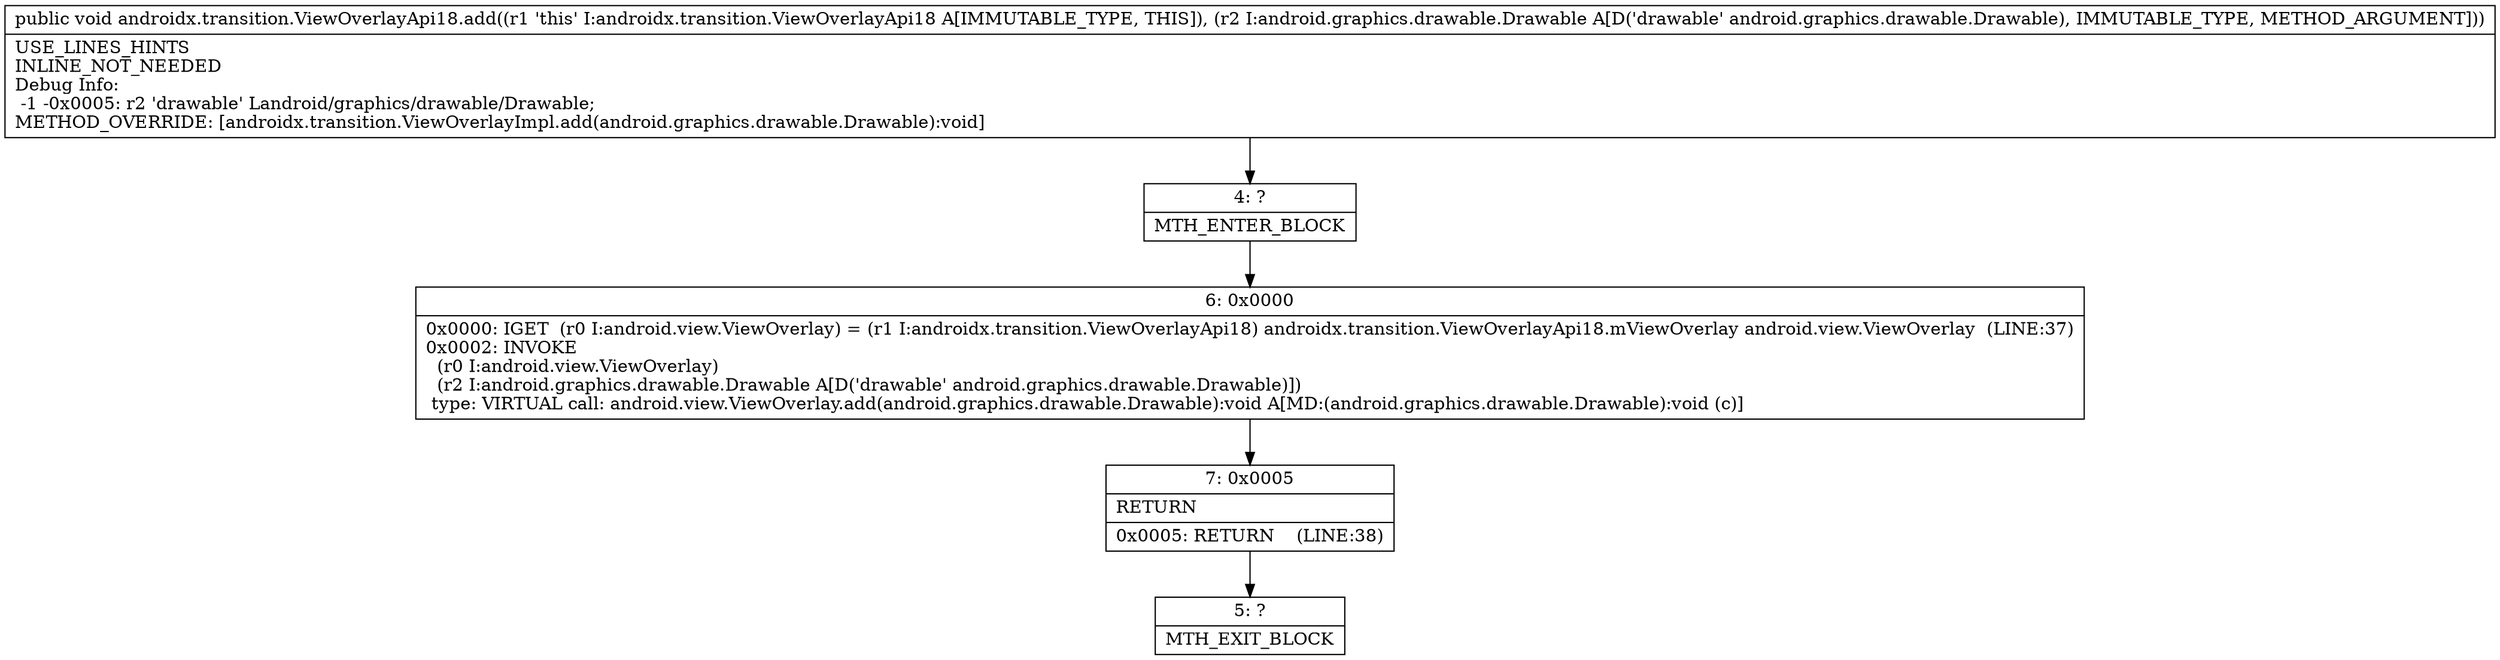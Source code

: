 digraph "CFG forandroidx.transition.ViewOverlayApi18.add(Landroid\/graphics\/drawable\/Drawable;)V" {
Node_4 [shape=record,label="{4\:\ ?|MTH_ENTER_BLOCK\l}"];
Node_6 [shape=record,label="{6\:\ 0x0000|0x0000: IGET  (r0 I:android.view.ViewOverlay) = (r1 I:androidx.transition.ViewOverlayApi18) androidx.transition.ViewOverlayApi18.mViewOverlay android.view.ViewOverlay  (LINE:37)\l0x0002: INVOKE  \l  (r0 I:android.view.ViewOverlay)\l  (r2 I:android.graphics.drawable.Drawable A[D('drawable' android.graphics.drawable.Drawable)])\l type: VIRTUAL call: android.view.ViewOverlay.add(android.graphics.drawable.Drawable):void A[MD:(android.graphics.drawable.Drawable):void (c)]\l}"];
Node_7 [shape=record,label="{7\:\ 0x0005|RETURN\l|0x0005: RETURN    (LINE:38)\l}"];
Node_5 [shape=record,label="{5\:\ ?|MTH_EXIT_BLOCK\l}"];
MethodNode[shape=record,label="{public void androidx.transition.ViewOverlayApi18.add((r1 'this' I:androidx.transition.ViewOverlayApi18 A[IMMUTABLE_TYPE, THIS]), (r2 I:android.graphics.drawable.Drawable A[D('drawable' android.graphics.drawable.Drawable), IMMUTABLE_TYPE, METHOD_ARGUMENT]))  | USE_LINES_HINTS\lINLINE_NOT_NEEDED\lDebug Info:\l  \-1 \-0x0005: r2 'drawable' Landroid\/graphics\/drawable\/Drawable;\lMETHOD_OVERRIDE: [androidx.transition.ViewOverlayImpl.add(android.graphics.drawable.Drawable):void]\l}"];
MethodNode -> Node_4;Node_4 -> Node_6;
Node_6 -> Node_7;
Node_7 -> Node_5;
}

